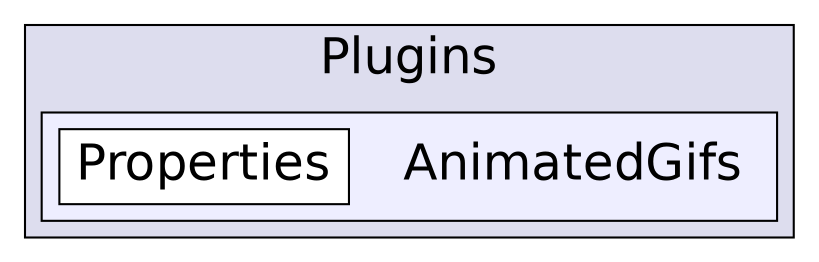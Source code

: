 digraph "C:/Users/nathanael/Documents/resizer/Plugins/AnimatedGifs" {
  compound=true
  node [ fontsize="24", fontname="Helvetica"];
  edge [ labelfontsize="24", labelfontname="Helvetica"];
  subgraph clusterdir_0b4eaef40a1fe20bedafe9e8e719ce66 {
    graph [ bgcolor="#ddddee", pencolor="black", label="Plugins" fontname="Helvetica", fontsize="24", URL="dir_0b4eaef40a1fe20bedafe9e8e719ce66.html"]
  subgraph clusterdir_ee96839579b8f01676acc9ac14f65264 {
    graph [ bgcolor="#eeeeff", pencolor="black", label="" URL="dir_ee96839579b8f01676acc9ac14f65264.html"];
    dir_ee96839579b8f01676acc9ac14f65264 [shape=plaintext label="AnimatedGifs"];
    dir_6fc52f029d828b9d06b2d6844602c132 [shape=box label="Properties" color="black" fillcolor="white" style="filled" URL="dir_6fc52f029d828b9d06b2d6844602c132.html"];
  }
  }
}
